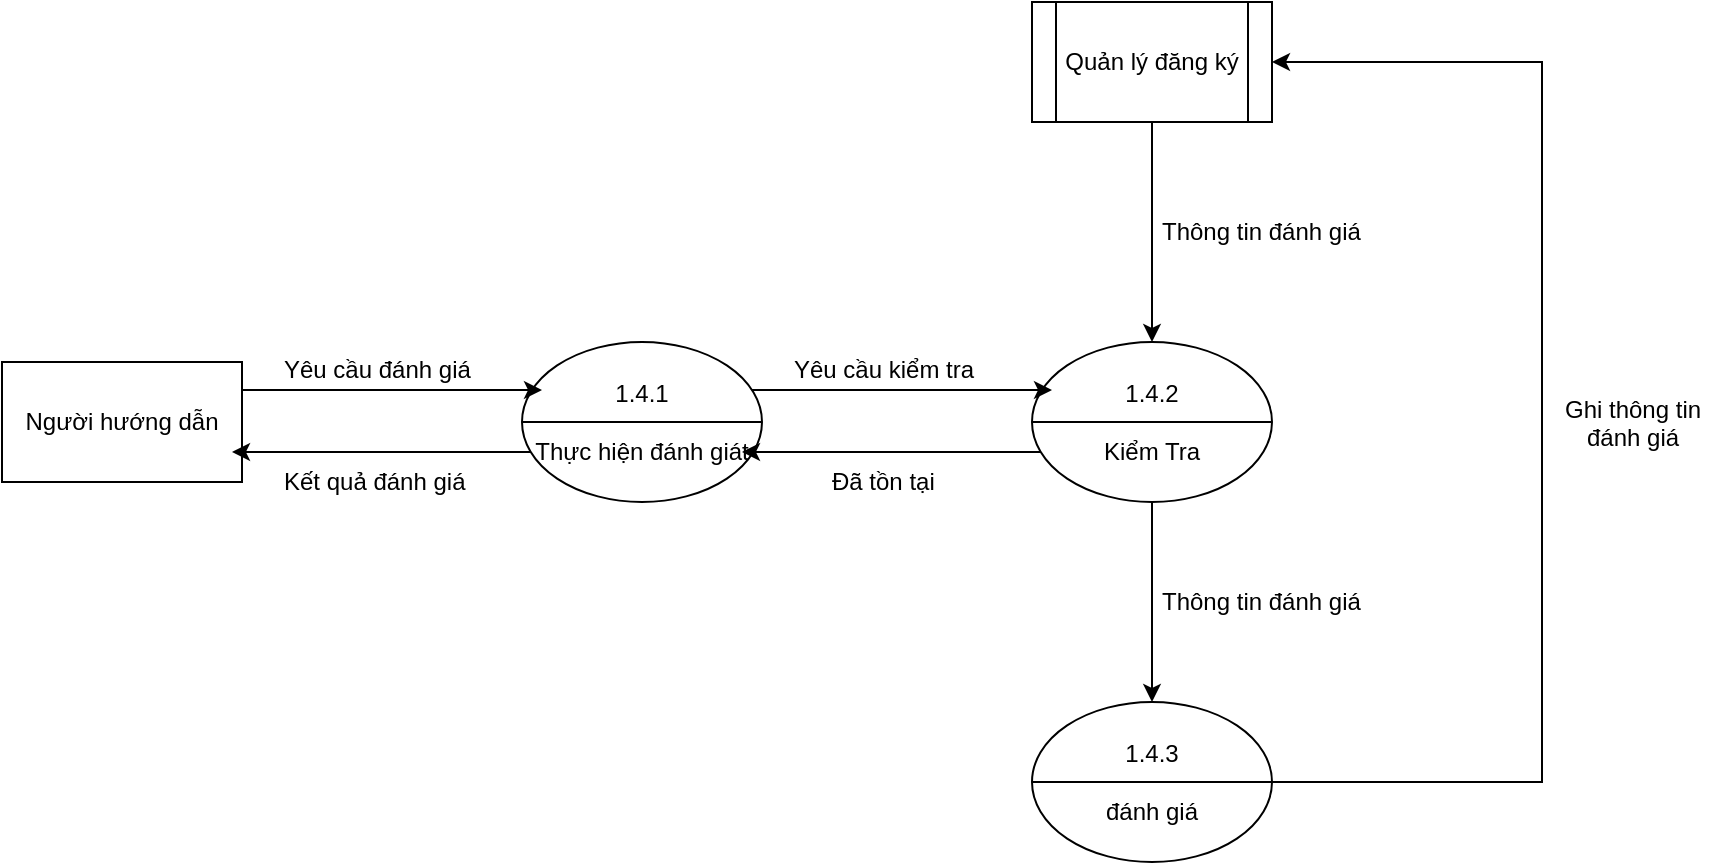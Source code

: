 <mxfile version="12.2.4" type="device" pages="1"><diagram id="ENIotCetPBsbdPZpkSEq" name="Page-1"><mxGraphModel dx="848" dy="1524" grid="1" gridSize="10" guides="1" tooltips="1" connect="1" arrows="1" fold="1" page="1" pageScale="1" pageWidth="850" pageHeight="1100" math="0" shadow="0"><root><mxCell id="0"/><mxCell id="1" parent="0"/><mxCell id="ZqbgdPvA1SZS4xdAaXdC-1" value="Người hướng dẫn" style="rounded=0;whiteSpace=wrap;html=1;" vertex="1" parent="1"><mxGeometry x="20" y="20" width="120" height="60" as="geometry"/></mxCell><mxCell id="ZqbgdPvA1SZS4xdAaXdC-5" value="1.4.1&lt;br&gt;&lt;br&gt;Thực hiện đánh giát" style="ellipse;whiteSpace=wrap;html=1;" vertex="1" parent="1"><mxGeometry x="280" y="10" width="120" height="80" as="geometry"/></mxCell><mxCell id="ZqbgdPvA1SZS4xdAaXdC-6" value="" style="endArrow=none;html=1;exitX=1;exitY=0.5;exitDx=0;exitDy=0;" edge="1" parent="1" source="ZqbgdPvA1SZS4xdAaXdC-5"><mxGeometry width="50" height="50" relative="1" as="geometry"><mxPoint x="230" y="100" as="sourcePoint"/><mxPoint x="280" y="50" as="targetPoint"/></mxGeometry></mxCell><mxCell id="ZqbgdPvA1SZS4xdAaXdC-25" style="edgeStyle=orthogonalEdgeStyle;rounded=0;orthogonalLoop=1;jettySize=auto;html=1;entryX=0.5;entryY=0;entryDx=0;entryDy=0;" edge="1" parent="1" source="ZqbgdPvA1SZS4xdAaXdC-7" target="ZqbgdPvA1SZS4xdAaXdC-9"><mxGeometry relative="1" as="geometry"/></mxCell><mxCell id="ZqbgdPvA1SZS4xdAaXdC-7" value="1.4.2&lt;br&gt;&lt;br&gt;Kiểm Tra" style="ellipse;whiteSpace=wrap;html=1;" vertex="1" parent="1"><mxGeometry x="535" y="10" width="120" height="80" as="geometry"/></mxCell><mxCell id="ZqbgdPvA1SZS4xdAaXdC-30" style="edgeStyle=orthogonalEdgeStyle;rounded=0;orthogonalLoop=1;jettySize=auto;html=1;entryX=1;entryY=0.5;entryDx=0;entryDy=0;" edge="1" parent="1" source="ZqbgdPvA1SZS4xdAaXdC-9" target="ZqbgdPvA1SZS4xdAaXdC-20"><mxGeometry relative="1" as="geometry"><Array as="points"><mxPoint x="790" y="230"/><mxPoint x="790" y="-130"/></Array></mxGeometry></mxCell><mxCell id="ZqbgdPvA1SZS4xdAaXdC-9" value="1.4.3&lt;br&gt;&lt;br&gt;đánh giá" style="ellipse;whiteSpace=wrap;html=1;" vertex="1" parent="1"><mxGeometry x="535" y="190" width="120" height="80" as="geometry"/></mxCell><mxCell id="ZqbgdPvA1SZS4xdAaXdC-10" value="" style="endArrow=none;html=1;exitX=1;exitY=0.5;exitDx=0;exitDy=0;" edge="1" parent="1" source="ZqbgdPvA1SZS4xdAaXdC-9"><mxGeometry width="50" height="50" relative="1" as="geometry"><mxPoint x="485" y="280" as="sourcePoint"/><mxPoint x="535" y="230" as="targetPoint"/></mxGeometry></mxCell><mxCell id="ZqbgdPvA1SZS4xdAaXdC-11" value="" style="endArrow=classic;html=1;" edge="1" parent="1"><mxGeometry width="50" height="50" relative="1" as="geometry"><mxPoint x="140" y="34" as="sourcePoint"/><mxPoint x="290" y="34" as="targetPoint"/></mxGeometry></mxCell><mxCell id="ZqbgdPvA1SZS4xdAaXdC-12" value="" style="endArrow=classic;html=1;entryX=1;entryY=0.75;entryDx=0;entryDy=0;" edge="1" parent="1"><mxGeometry width="50" height="50" relative="1" as="geometry"><mxPoint x="284" y="65" as="sourcePoint"/><mxPoint x="135" y="65" as="targetPoint"/></mxGeometry></mxCell><mxCell id="ZqbgdPvA1SZS4xdAaXdC-13" value="Yêu cầu đánh giá" style="text;html=1;resizable=0;points=[];autosize=1;align=left;verticalAlign=top;spacingTop=-4;" vertex="1" parent="1"><mxGeometry x="159" y="14" width="110" height="20" as="geometry"/></mxCell><mxCell id="ZqbgdPvA1SZS4xdAaXdC-14" value="Kết quả đánh giá" style="text;html=1;resizable=0;points=[];autosize=1;align=left;verticalAlign=top;spacingTop=-4;" vertex="1" parent="1"><mxGeometry x="159" y="70" width="110" height="20" as="geometry"/></mxCell><mxCell id="ZqbgdPvA1SZS4xdAaXdC-15" value="" style="endArrow=classic;html=1;" edge="1" parent="1"><mxGeometry width="50" height="50" relative="1" as="geometry"><mxPoint x="395" y="34" as="sourcePoint"/><mxPoint x="545" y="34" as="targetPoint"/></mxGeometry></mxCell><mxCell id="ZqbgdPvA1SZS4xdAaXdC-16" value="" style="endArrow=classic;html=1;entryX=1;entryY=0.75;entryDx=0;entryDy=0;" edge="1" parent="1"><mxGeometry width="50" height="50" relative="1" as="geometry"><mxPoint x="539" y="65" as="sourcePoint"/><mxPoint x="390" y="65" as="targetPoint"/></mxGeometry></mxCell><mxCell id="ZqbgdPvA1SZS4xdAaXdC-17" value="Yêu cầu kiểm tra" style="text;html=1;resizable=0;points=[];autosize=1;align=left;verticalAlign=top;spacingTop=-4;" vertex="1" parent="1"><mxGeometry x="414" y="14" width="110" height="20" as="geometry"/></mxCell><mxCell id="ZqbgdPvA1SZS4xdAaXdC-18" value="Đã tồn tại" style="text;html=1;resizable=0;points=[];autosize=1;align=left;verticalAlign=top;spacingTop=-4;" vertex="1" parent="1"><mxGeometry x="432.5" y="70" width="70" height="20" as="geometry"/></mxCell><mxCell id="ZqbgdPvA1SZS4xdAaXdC-19" value="" style="endArrow=none;html=1;exitX=1;exitY=0.5;exitDx=0;exitDy=0;" edge="1" parent="1"><mxGeometry width="50" height="50" relative="1" as="geometry"><mxPoint x="655" y="50" as="sourcePoint"/><mxPoint x="535" y="50" as="targetPoint"/></mxGeometry></mxCell><mxCell id="ZqbgdPvA1SZS4xdAaXdC-23" style="edgeStyle=orthogonalEdgeStyle;rounded=0;orthogonalLoop=1;jettySize=auto;html=1;entryX=0.5;entryY=0;entryDx=0;entryDy=0;" edge="1" parent="1" source="ZqbgdPvA1SZS4xdAaXdC-20" target="ZqbgdPvA1SZS4xdAaXdC-7"><mxGeometry relative="1" as="geometry"/></mxCell><mxCell id="ZqbgdPvA1SZS4xdAaXdC-20" value="Quản lý đăng ký" style="shape=process;whiteSpace=wrap;html=1;backgroundOutline=1;" vertex="1" parent="1"><mxGeometry x="535" y="-160" width="120" height="60" as="geometry"/></mxCell><mxCell id="ZqbgdPvA1SZS4xdAaXdC-24" value="Thông tin đánh giá" style="text;html=1;resizable=0;points=[];autosize=1;align=left;verticalAlign=top;spacingTop=-4;" vertex="1" parent="1"><mxGeometry x="598" y="-55" width="110" height="20" as="geometry"/></mxCell><mxCell id="ZqbgdPvA1SZS4xdAaXdC-26" value="Thông tin đánh giá" style="text;html=1;resizable=0;points=[];autosize=1;align=left;verticalAlign=top;spacingTop=-4;" vertex="1" parent="1"><mxGeometry x="598" y="130" width="110" height="20" as="geometry"/></mxCell><mxCell id="ZqbgdPvA1SZS4xdAaXdC-31" value="Ghi thông tin &lt;br&gt;đánh giá" style="text;html=1;resizable=0;points=[];autosize=1;align=center;verticalAlign=top;spacingTop=-4;" vertex="1" parent="1"><mxGeometry x="790" y="34" width="90" height="30" as="geometry"/></mxCell></root></mxGraphModel></diagram></mxfile>